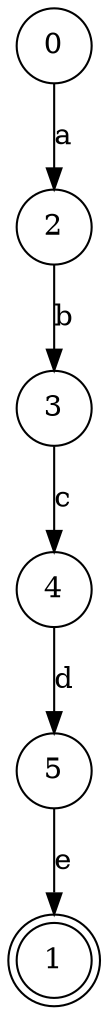 digraph {
	0 [shape=circle]
	1 [shape=doublecircle]
	2 [shape=circle]
	3 [shape=circle]
	4 [shape=circle]
	5 [shape=circle]
	0 -> 2 [label=a]
	2 -> 3 [label=b]
	3 -> 4 [label=c]
	4 -> 5 [label=d]
	5 -> 1 [label=e]
}
